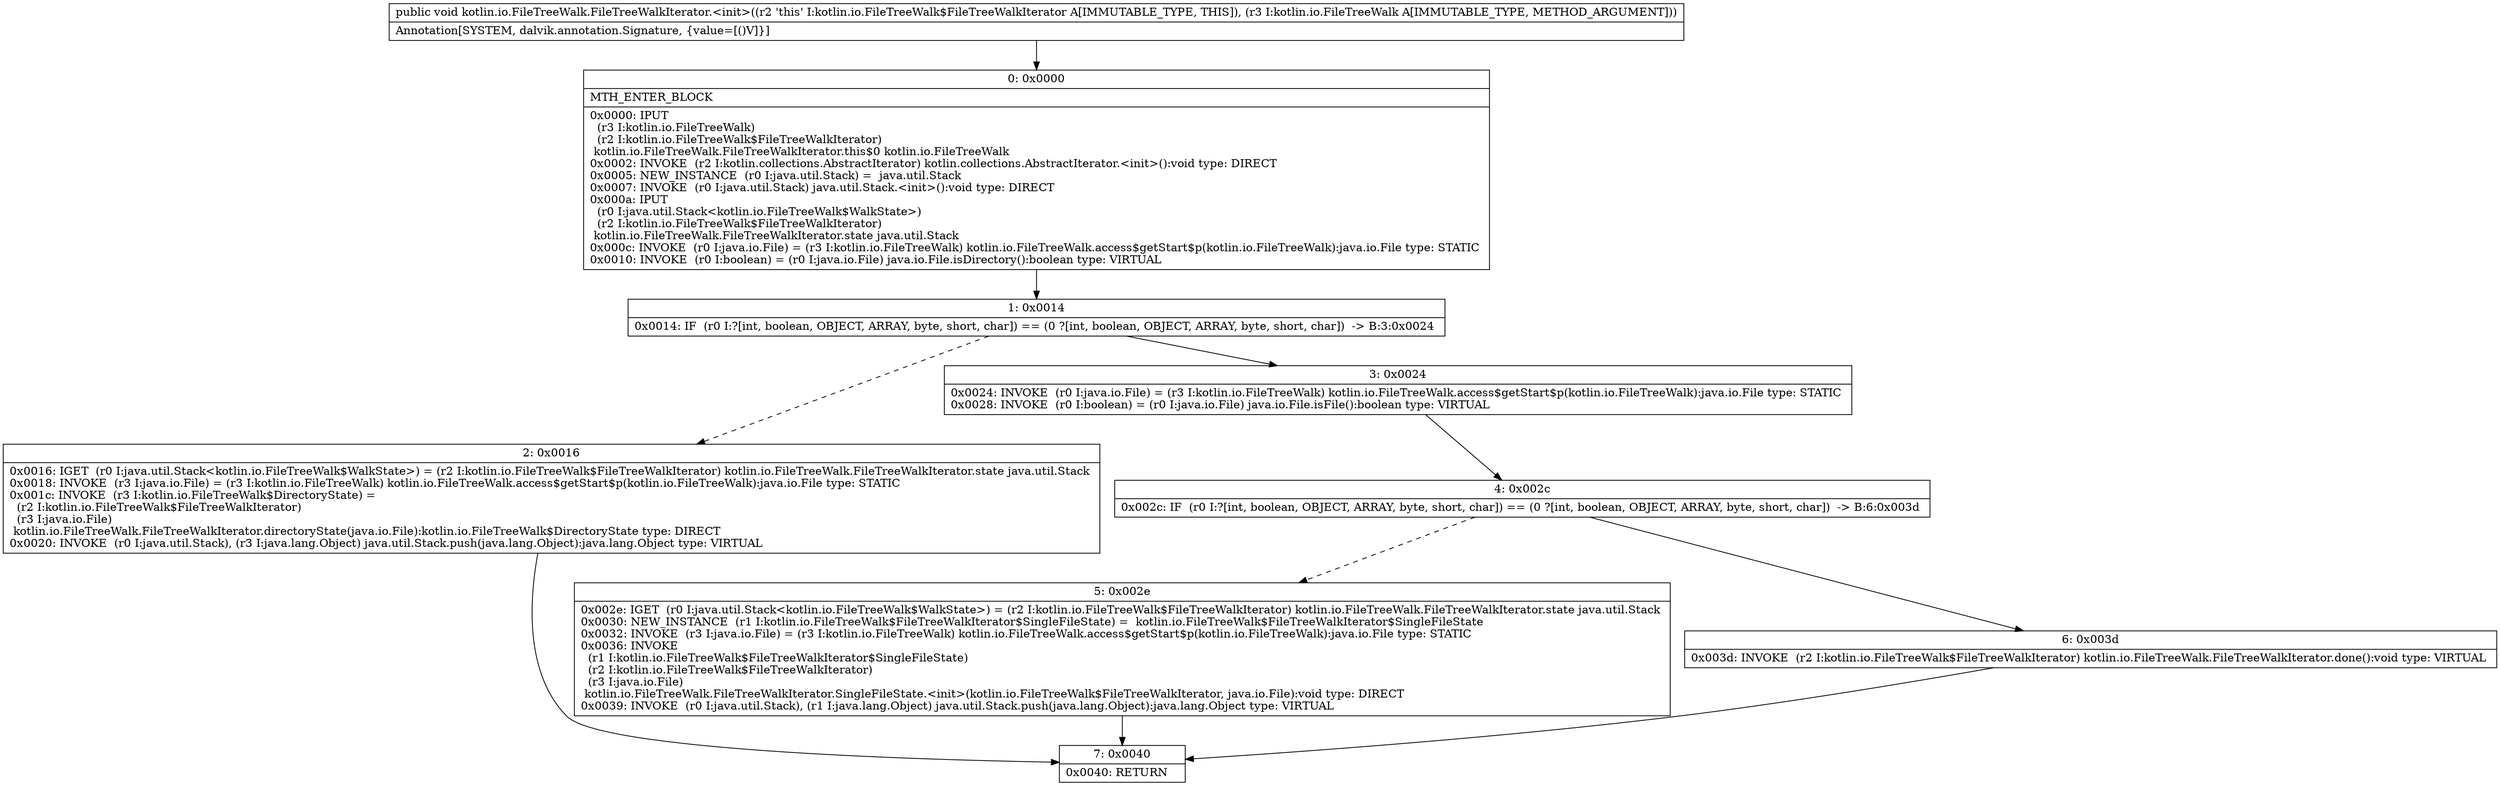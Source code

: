 digraph "CFG forkotlin.io.FileTreeWalk.FileTreeWalkIterator.\<init\>(Lkotlin\/io\/FileTreeWalk;)V" {
Node_0 [shape=record,label="{0\:\ 0x0000|MTH_ENTER_BLOCK\l|0x0000: IPUT  \l  (r3 I:kotlin.io.FileTreeWalk)\l  (r2 I:kotlin.io.FileTreeWalk$FileTreeWalkIterator)\l kotlin.io.FileTreeWalk.FileTreeWalkIterator.this$0 kotlin.io.FileTreeWalk \l0x0002: INVOKE  (r2 I:kotlin.collections.AbstractIterator) kotlin.collections.AbstractIterator.\<init\>():void type: DIRECT \l0x0005: NEW_INSTANCE  (r0 I:java.util.Stack) =  java.util.Stack \l0x0007: INVOKE  (r0 I:java.util.Stack) java.util.Stack.\<init\>():void type: DIRECT \l0x000a: IPUT  \l  (r0 I:java.util.Stack\<kotlin.io.FileTreeWalk$WalkState\>)\l  (r2 I:kotlin.io.FileTreeWalk$FileTreeWalkIterator)\l kotlin.io.FileTreeWalk.FileTreeWalkIterator.state java.util.Stack \l0x000c: INVOKE  (r0 I:java.io.File) = (r3 I:kotlin.io.FileTreeWalk) kotlin.io.FileTreeWalk.access$getStart$p(kotlin.io.FileTreeWalk):java.io.File type: STATIC \l0x0010: INVOKE  (r0 I:boolean) = (r0 I:java.io.File) java.io.File.isDirectory():boolean type: VIRTUAL \l}"];
Node_1 [shape=record,label="{1\:\ 0x0014|0x0014: IF  (r0 I:?[int, boolean, OBJECT, ARRAY, byte, short, char]) == (0 ?[int, boolean, OBJECT, ARRAY, byte, short, char])  \-\> B:3:0x0024 \l}"];
Node_2 [shape=record,label="{2\:\ 0x0016|0x0016: IGET  (r0 I:java.util.Stack\<kotlin.io.FileTreeWalk$WalkState\>) = (r2 I:kotlin.io.FileTreeWalk$FileTreeWalkIterator) kotlin.io.FileTreeWalk.FileTreeWalkIterator.state java.util.Stack \l0x0018: INVOKE  (r3 I:java.io.File) = (r3 I:kotlin.io.FileTreeWalk) kotlin.io.FileTreeWalk.access$getStart$p(kotlin.io.FileTreeWalk):java.io.File type: STATIC \l0x001c: INVOKE  (r3 I:kotlin.io.FileTreeWalk$DirectoryState) = \l  (r2 I:kotlin.io.FileTreeWalk$FileTreeWalkIterator)\l  (r3 I:java.io.File)\l kotlin.io.FileTreeWalk.FileTreeWalkIterator.directoryState(java.io.File):kotlin.io.FileTreeWalk$DirectoryState type: DIRECT \l0x0020: INVOKE  (r0 I:java.util.Stack), (r3 I:java.lang.Object) java.util.Stack.push(java.lang.Object):java.lang.Object type: VIRTUAL \l}"];
Node_3 [shape=record,label="{3\:\ 0x0024|0x0024: INVOKE  (r0 I:java.io.File) = (r3 I:kotlin.io.FileTreeWalk) kotlin.io.FileTreeWalk.access$getStart$p(kotlin.io.FileTreeWalk):java.io.File type: STATIC \l0x0028: INVOKE  (r0 I:boolean) = (r0 I:java.io.File) java.io.File.isFile():boolean type: VIRTUAL \l}"];
Node_4 [shape=record,label="{4\:\ 0x002c|0x002c: IF  (r0 I:?[int, boolean, OBJECT, ARRAY, byte, short, char]) == (0 ?[int, boolean, OBJECT, ARRAY, byte, short, char])  \-\> B:6:0x003d \l}"];
Node_5 [shape=record,label="{5\:\ 0x002e|0x002e: IGET  (r0 I:java.util.Stack\<kotlin.io.FileTreeWalk$WalkState\>) = (r2 I:kotlin.io.FileTreeWalk$FileTreeWalkIterator) kotlin.io.FileTreeWalk.FileTreeWalkIterator.state java.util.Stack \l0x0030: NEW_INSTANCE  (r1 I:kotlin.io.FileTreeWalk$FileTreeWalkIterator$SingleFileState) =  kotlin.io.FileTreeWalk$FileTreeWalkIterator$SingleFileState \l0x0032: INVOKE  (r3 I:java.io.File) = (r3 I:kotlin.io.FileTreeWalk) kotlin.io.FileTreeWalk.access$getStart$p(kotlin.io.FileTreeWalk):java.io.File type: STATIC \l0x0036: INVOKE  \l  (r1 I:kotlin.io.FileTreeWalk$FileTreeWalkIterator$SingleFileState)\l  (r2 I:kotlin.io.FileTreeWalk$FileTreeWalkIterator)\l  (r3 I:java.io.File)\l kotlin.io.FileTreeWalk.FileTreeWalkIterator.SingleFileState.\<init\>(kotlin.io.FileTreeWalk$FileTreeWalkIterator, java.io.File):void type: DIRECT \l0x0039: INVOKE  (r0 I:java.util.Stack), (r1 I:java.lang.Object) java.util.Stack.push(java.lang.Object):java.lang.Object type: VIRTUAL \l}"];
Node_6 [shape=record,label="{6\:\ 0x003d|0x003d: INVOKE  (r2 I:kotlin.io.FileTreeWalk$FileTreeWalkIterator) kotlin.io.FileTreeWalk.FileTreeWalkIterator.done():void type: VIRTUAL \l}"];
Node_7 [shape=record,label="{7\:\ 0x0040|0x0040: RETURN   \l}"];
MethodNode[shape=record,label="{public void kotlin.io.FileTreeWalk.FileTreeWalkIterator.\<init\>((r2 'this' I:kotlin.io.FileTreeWalk$FileTreeWalkIterator A[IMMUTABLE_TYPE, THIS]), (r3 I:kotlin.io.FileTreeWalk A[IMMUTABLE_TYPE, METHOD_ARGUMENT]))  | Annotation[SYSTEM, dalvik.annotation.Signature, \{value=[()V]\}]\l}"];
MethodNode -> Node_0;
Node_0 -> Node_1;
Node_1 -> Node_2[style=dashed];
Node_1 -> Node_3;
Node_2 -> Node_7;
Node_3 -> Node_4;
Node_4 -> Node_5[style=dashed];
Node_4 -> Node_6;
Node_5 -> Node_7;
Node_6 -> Node_7;
}

